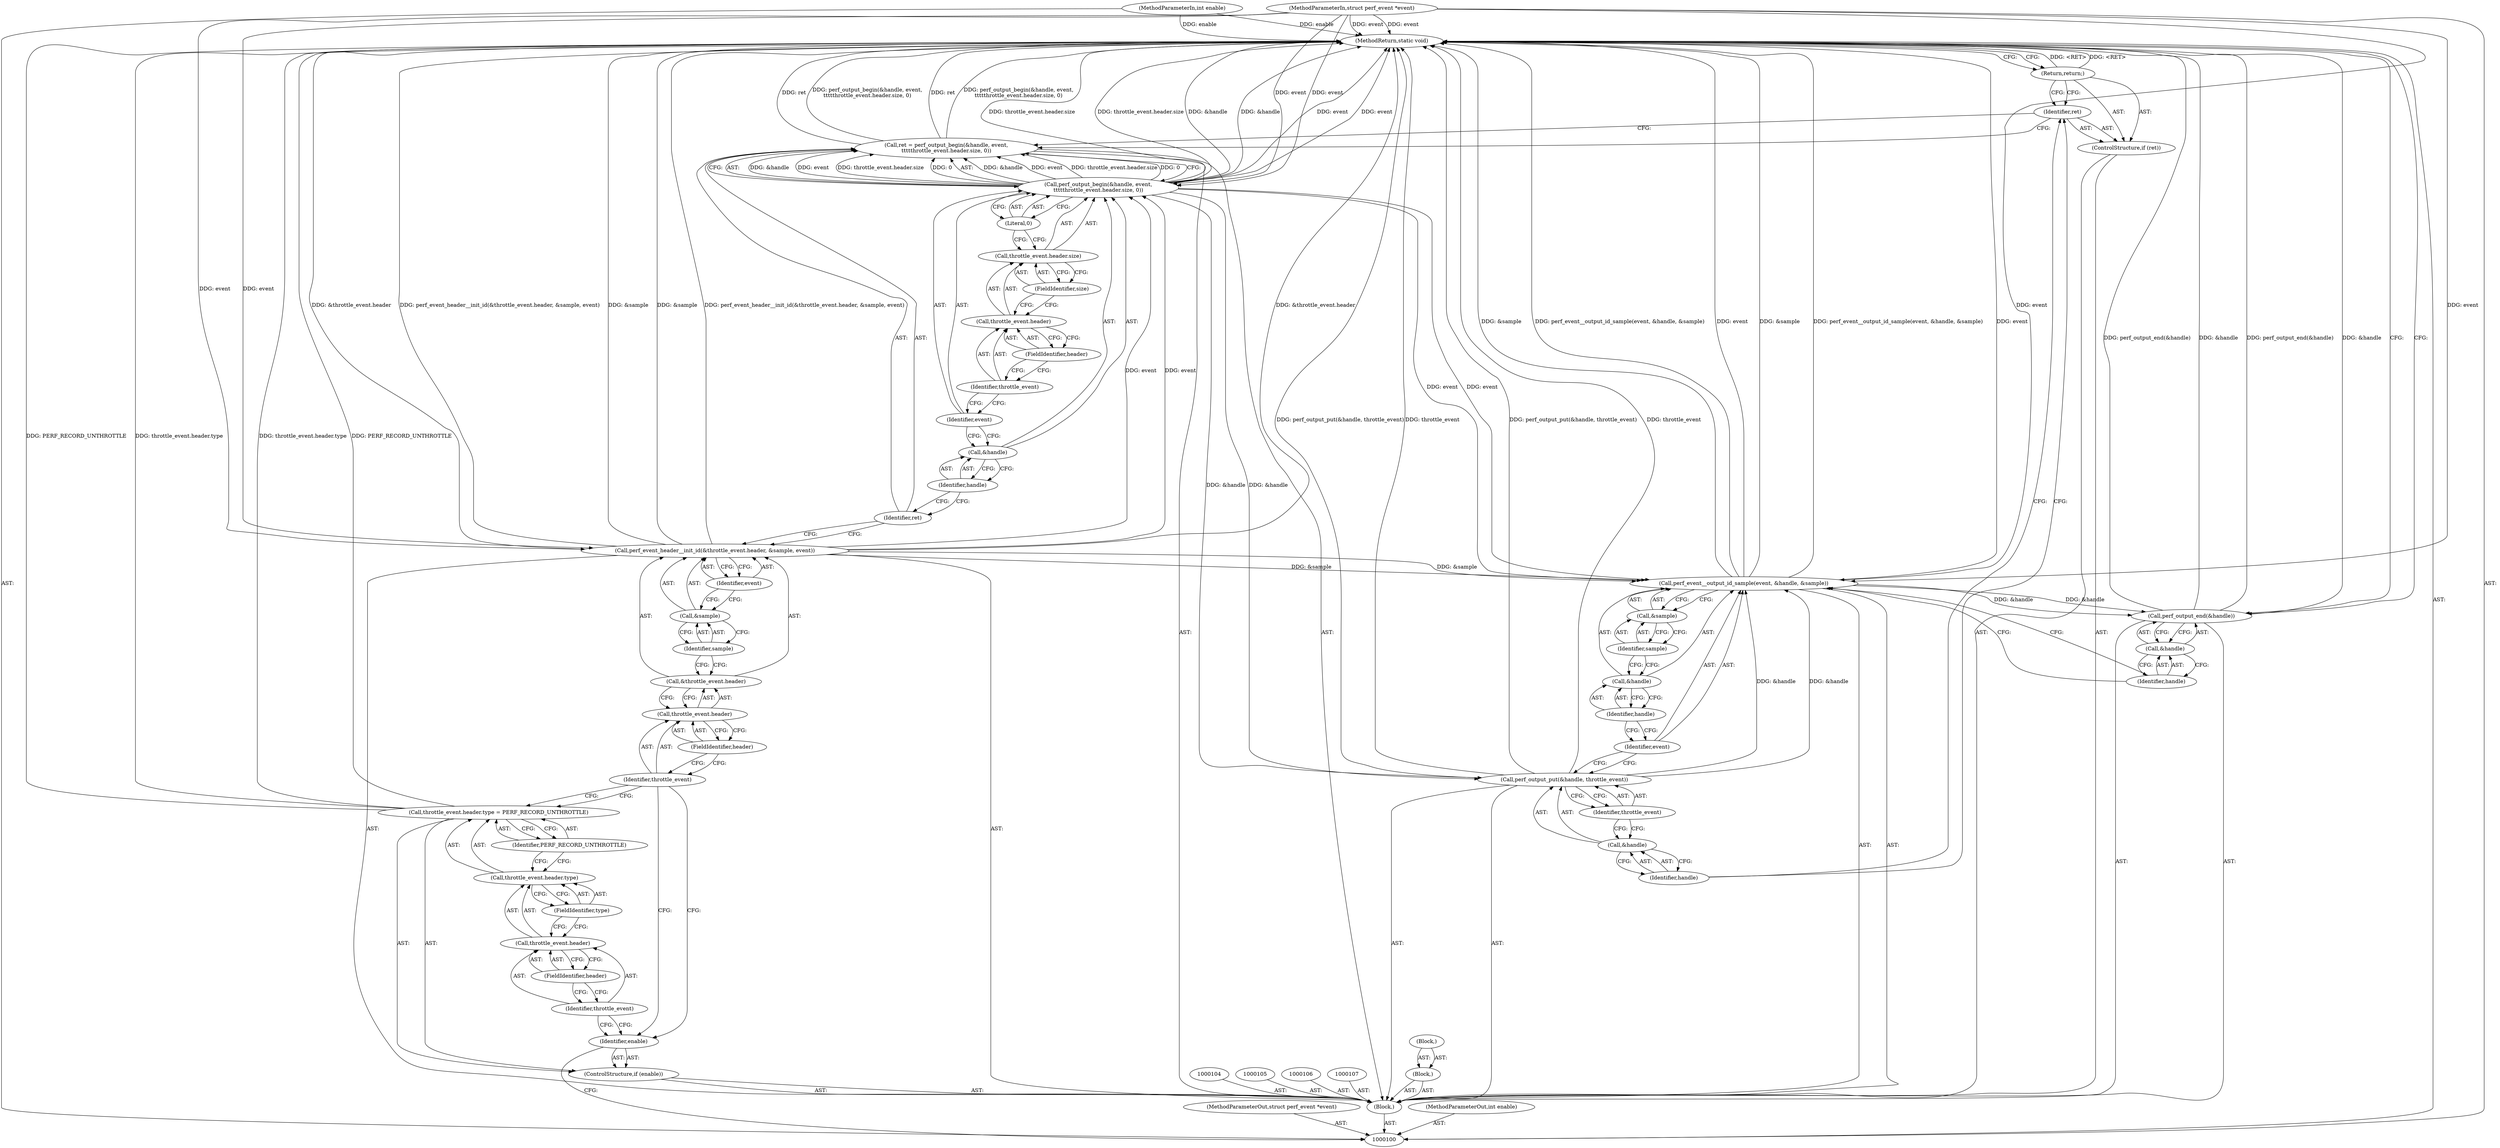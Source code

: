 digraph "0_linux_a8b0ca17b80e92faab46ee7179ba9e99ccb61233_63" {
"1000155" [label="(MethodReturn,static void)"];
"1000101" [label="(MethodParameterIn,struct perf_event *event)"];
"1000206" [label="(MethodParameterOut,struct perf_event *event)"];
"1000102" [label="(MethodParameterIn,int enable)"];
"1000207" [label="(MethodParameterOut,int enable)"];
"1000108" [label="(Block,)"];
"1000109" [label="(Block,)"];
"1000103" [label="(Block,)"];
"1000110" [label="(ControlStructure,if (enable))"];
"1000111" [label="(Identifier,enable)"];
"1000116" [label="(FieldIdentifier,header)"];
"1000112" [label="(Call,throttle_event.header.type = PERF_RECORD_UNTHROTTLE)"];
"1000113" [label="(Call,throttle_event.header.type)"];
"1000114" [label="(Call,throttle_event.header)"];
"1000115" [label="(Identifier,throttle_event)"];
"1000117" [label="(FieldIdentifier,type)"];
"1000118" [label="(Identifier,PERF_RECORD_UNTHROTTLE)"];
"1000119" [label="(Call,perf_event_header__init_id(&throttle_event.header, &sample, event))"];
"1000120" [label="(Call,&throttle_event.header)"];
"1000121" [label="(Call,throttle_event.header)"];
"1000122" [label="(Identifier,throttle_event)"];
"1000123" [label="(FieldIdentifier,header)"];
"1000124" [label="(Call,&sample)"];
"1000125" [label="(Identifier,sample)"];
"1000126" [label="(Identifier,event)"];
"1000127" [label="(Call,ret = perf_output_begin(&handle, event,\n\t\t\t\tthrottle_event.header.size, 0))"];
"1000128" [label="(Identifier,ret)"];
"1000130" [label="(Call,&handle)"];
"1000131" [label="(Identifier,handle)"];
"1000132" [label="(Identifier,event)"];
"1000129" [label="(Call,perf_output_begin(&handle, event,\n\t\t\t\tthrottle_event.header.size, 0))"];
"1000136" [label="(FieldIdentifier,header)"];
"1000137" [label="(FieldIdentifier,size)"];
"1000138" [label="(Literal,0)"];
"1000133" [label="(Call,throttle_event.header.size)"];
"1000134" [label="(Call,throttle_event.header)"];
"1000135" [label="(Identifier,throttle_event)"];
"1000139" [label="(ControlStructure,if (ret))"];
"1000140" [label="(Identifier,ret)"];
"1000141" [label="(Return,return;)"];
"1000142" [label="(Call,perf_output_put(&handle, throttle_event))"];
"1000143" [label="(Call,&handle)"];
"1000144" [label="(Identifier,handle)"];
"1000145" [label="(Identifier,throttle_event)"];
"1000146" [label="(Call,perf_event__output_id_sample(event, &handle, &sample))"];
"1000147" [label="(Identifier,event)"];
"1000148" [label="(Call,&handle)"];
"1000149" [label="(Identifier,handle)"];
"1000150" [label="(Call,&sample)"];
"1000151" [label="(Identifier,sample)"];
"1000152" [label="(Call,perf_output_end(&handle))"];
"1000153" [label="(Call,&handle)"];
"1000154" [label="(Identifier,handle)"];
"1000155" -> "1000100"  [label="AST: "];
"1000155" -> "1000141"  [label="CFG: "];
"1000155" -> "1000152"  [label="CFG: "];
"1000129" -> "1000155"  [label="DDG: &handle"];
"1000129" -> "1000155"  [label="DDG: event"];
"1000129" -> "1000155"  [label="DDG: throttle_event.header.size"];
"1000142" -> "1000155"  [label="DDG: perf_output_put(&handle, throttle_event)"];
"1000142" -> "1000155"  [label="DDG: throttle_event"];
"1000152" -> "1000155"  [label="DDG: perf_output_end(&handle)"];
"1000152" -> "1000155"  [label="DDG: &handle"];
"1000127" -> "1000155"  [label="DDG: perf_output_begin(&handle, event,\n\t\t\t\tthrottle_event.header.size, 0)"];
"1000127" -> "1000155"  [label="DDG: ret"];
"1000112" -> "1000155"  [label="DDG: PERF_RECORD_UNTHROTTLE"];
"1000112" -> "1000155"  [label="DDG: throttle_event.header.type"];
"1000146" -> "1000155"  [label="DDG: &sample"];
"1000146" -> "1000155"  [label="DDG: perf_event__output_id_sample(event, &handle, &sample)"];
"1000146" -> "1000155"  [label="DDG: event"];
"1000119" -> "1000155"  [label="DDG: perf_event_header__init_id(&throttle_event.header, &sample, event)"];
"1000119" -> "1000155"  [label="DDG: &sample"];
"1000119" -> "1000155"  [label="DDG: &throttle_event.header"];
"1000102" -> "1000155"  [label="DDG: enable"];
"1000101" -> "1000155"  [label="DDG: event"];
"1000141" -> "1000155"  [label="DDG: <RET>"];
"1000101" -> "1000100"  [label="AST: "];
"1000101" -> "1000155"  [label="DDG: event"];
"1000101" -> "1000119"  [label="DDG: event"];
"1000101" -> "1000129"  [label="DDG: event"];
"1000101" -> "1000146"  [label="DDG: event"];
"1000206" -> "1000100"  [label="AST: "];
"1000102" -> "1000100"  [label="AST: "];
"1000102" -> "1000155"  [label="DDG: enable"];
"1000207" -> "1000100"  [label="AST: "];
"1000108" -> "1000103"  [label="AST: "];
"1000109" -> "1000108"  [label="AST: "];
"1000109" -> "1000108"  [label="AST: "];
"1000103" -> "1000100"  [label="AST: "];
"1000104" -> "1000103"  [label="AST: "];
"1000105" -> "1000103"  [label="AST: "];
"1000106" -> "1000103"  [label="AST: "];
"1000107" -> "1000103"  [label="AST: "];
"1000108" -> "1000103"  [label="AST: "];
"1000110" -> "1000103"  [label="AST: "];
"1000119" -> "1000103"  [label="AST: "];
"1000127" -> "1000103"  [label="AST: "];
"1000139" -> "1000103"  [label="AST: "];
"1000142" -> "1000103"  [label="AST: "];
"1000146" -> "1000103"  [label="AST: "];
"1000152" -> "1000103"  [label="AST: "];
"1000110" -> "1000103"  [label="AST: "];
"1000111" -> "1000110"  [label="AST: "];
"1000112" -> "1000110"  [label="AST: "];
"1000111" -> "1000110"  [label="AST: "];
"1000111" -> "1000100"  [label="CFG: "];
"1000115" -> "1000111"  [label="CFG: "];
"1000122" -> "1000111"  [label="CFG: "];
"1000116" -> "1000114"  [label="AST: "];
"1000116" -> "1000115"  [label="CFG: "];
"1000114" -> "1000116"  [label="CFG: "];
"1000112" -> "1000110"  [label="AST: "];
"1000112" -> "1000118"  [label="CFG: "];
"1000113" -> "1000112"  [label="AST: "];
"1000118" -> "1000112"  [label="AST: "];
"1000122" -> "1000112"  [label="CFG: "];
"1000112" -> "1000155"  [label="DDG: PERF_RECORD_UNTHROTTLE"];
"1000112" -> "1000155"  [label="DDG: throttle_event.header.type"];
"1000113" -> "1000112"  [label="AST: "];
"1000113" -> "1000117"  [label="CFG: "];
"1000114" -> "1000113"  [label="AST: "];
"1000117" -> "1000113"  [label="AST: "];
"1000118" -> "1000113"  [label="CFG: "];
"1000114" -> "1000113"  [label="AST: "];
"1000114" -> "1000116"  [label="CFG: "];
"1000115" -> "1000114"  [label="AST: "];
"1000116" -> "1000114"  [label="AST: "];
"1000117" -> "1000114"  [label="CFG: "];
"1000115" -> "1000114"  [label="AST: "];
"1000115" -> "1000111"  [label="CFG: "];
"1000116" -> "1000115"  [label="CFG: "];
"1000117" -> "1000113"  [label="AST: "];
"1000117" -> "1000114"  [label="CFG: "];
"1000113" -> "1000117"  [label="CFG: "];
"1000118" -> "1000112"  [label="AST: "];
"1000118" -> "1000113"  [label="CFG: "];
"1000112" -> "1000118"  [label="CFG: "];
"1000119" -> "1000103"  [label="AST: "];
"1000119" -> "1000126"  [label="CFG: "];
"1000120" -> "1000119"  [label="AST: "];
"1000124" -> "1000119"  [label="AST: "];
"1000126" -> "1000119"  [label="AST: "];
"1000128" -> "1000119"  [label="CFG: "];
"1000119" -> "1000155"  [label="DDG: perf_event_header__init_id(&throttle_event.header, &sample, event)"];
"1000119" -> "1000155"  [label="DDG: &sample"];
"1000119" -> "1000155"  [label="DDG: &throttle_event.header"];
"1000101" -> "1000119"  [label="DDG: event"];
"1000119" -> "1000129"  [label="DDG: event"];
"1000119" -> "1000146"  [label="DDG: &sample"];
"1000120" -> "1000119"  [label="AST: "];
"1000120" -> "1000121"  [label="CFG: "];
"1000121" -> "1000120"  [label="AST: "];
"1000125" -> "1000120"  [label="CFG: "];
"1000121" -> "1000120"  [label="AST: "];
"1000121" -> "1000123"  [label="CFG: "];
"1000122" -> "1000121"  [label="AST: "];
"1000123" -> "1000121"  [label="AST: "];
"1000120" -> "1000121"  [label="CFG: "];
"1000122" -> "1000121"  [label="AST: "];
"1000122" -> "1000112"  [label="CFG: "];
"1000122" -> "1000111"  [label="CFG: "];
"1000123" -> "1000122"  [label="CFG: "];
"1000123" -> "1000121"  [label="AST: "];
"1000123" -> "1000122"  [label="CFG: "];
"1000121" -> "1000123"  [label="CFG: "];
"1000124" -> "1000119"  [label="AST: "];
"1000124" -> "1000125"  [label="CFG: "];
"1000125" -> "1000124"  [label="AST: "];
"1000126" -> "1000124"  [label="CFG: "];
"1000125" -> "1000124"  [label="AST: "];
"1000125" -> "1000120"  [label="CFG: "];
"1000124" -> "1000125"  [label="CFG: "];
"1000126" -> "1000119"  [label="AST: "];
"1000126" -> "1000124"  [label="CFG: "];
"1000119" -> "1000126"  [label="CFG: "];
"1000127" -> "1000103"  [label="AST: "];
"1000127" -> "1000129"  [label="CFG: "];
"1000128" -> "1000127"  [label="AST: "];
"1000129" -> "1000127"  [label="AST: "];
"1000140" -> "1000127"  [label="CFG: "];
"1000127" -> "1000155"  [label="DDG: perf_output_begin(&handle, event,\n\t\t\t\tthrottle_event.header.size, 0)"];
"1000127" -> "1000155"  [label="DDG: ret"];
"1000129" -> "1000127"  [label="DDG: &handle"];
"1000129" -> "1000127"  [label="DDG: event"];
"1000129" -> "1000127"  [label="DDG: throttle_event.header.size"];
"1000129" -> "1000127"  [label="DDG: 0"];
"1000128" -> "1000127"  [label="AST: "];
"1000128" -> "1000119"  [label="CFG: "];
"1000131" -> "1000128"  [label="CFG: "];
"1000130" -> "1000129"  [label="AST: "];
"1000130" -> "1000131"  [label="CFG: "];
"1000131" -> "1000130"  [label="AST: "];
"1000132" -> "1000130"  [label="CFG: "];
"1000131" -> "1000130"  [label="AST: "];
"1000131" -> "1000128"  [label="CFG: "];
"1000130" -> "1000131"  [label="CFG: "];
"1000132" -> "1000129"  [label="AST: "];
"1000132" -> "1000130"  [label="CFG: "];
"1000135" -> "1000132"  [label="CFG: "];
"1000129" -> "1000127"  [label="AST: "];
"1000129" -> "1000138"  [label="CFG: "];
"1000130" -> "1000129"  [label="AST: "];
"1000132" -> "1000129"  [label="AST: "];
"1000133" -> "1000129"  [label="AST: "];
"1000138" -> "1000129"  [label="AST: "];
"1000127" -> "1000129"  [label="CFG: "];
"1000129" -> "1000155"  [label="DDG: &handle"];
"1000129" -> "1000155"  [label="DDG: event"];
"1000129" -> "1000155"  [label="DDG: throttle_event.header.size"];
"1000129" -> "1000127"  [label="DDG: &handle"];
"1000129" -> "1000127"  [label="DDG: event"];
"1000129" -> "1000127"  [label="DDG: throttle_event.header.size"];
"1000129" -> "1000127"  [label="DDG: 0"];
"1000119" -> "1000129"  [label="DDG: event"];
"1000101" -> "1000129"  [label="DDG: event"];
"1000129" -> "1000142"  [label="DDG: &handle"];
"1000129" -> "1000146"  [label="DDG: event"];
"1000136" -> "1000134"  [label="AST: "];
"1000136" -> "1000135"  [label="CFG: "];
"1000134" -> "1000136"  [label="CFG: "];
"1000137" -> "1000133"  [label="AST: "];
"1000137" -> "1000134"  [label="CFG: "];
"1000133" -> "1000137"  [label="CFG: "];
"1000138" -> "1000129"  [label="AST: "];
"1000138" -> "1000133"  [label="CFG: "];
"1000129" -> "1000138"  [label="CFG: "];
"1000133" -> "1000129"  [label="AST: "];
"1000133" -> "1000137"  [label="CFG: "];
"1000134" -> "1000133"  [label="AST: "];
"1000137" -> "1000133"  [label="AST: "];
"1000138" -> "1000133"  [label="CFG: "];
"1000134" -> "1000133"  [label="AST: "];
"1000134" -> "1000136"  [label="CFG: "];
"1000135" -> "1000134"  [label="AST: "];
"1000136" -> "1000134"  [label="AST: "];
"1000137" -> "1000134"  [label="CFG: "];
"1000135" -> "1000134"  [label="AST: "];
"1000135" -> "1000132"  [label="CFG: "];
"1000136" -> "1000135"  [label="CFG: "];
"1000139" -> "1000103"  [label="AST: "];
"1000140" -> "1000139"  [label="AST: "];
"1000141" -> "1000139"  [label="AST: "];
"1000140" -> "1000139"  [label="AST: "];
"1000140" -> "1000127"  [label="CFG: "];
"1000141" -> "1000140"  [label="CFG: "];
"1000144" -> "1000140"  [label="CFG: "];
"1000141" -> "1000139"  [label="AST: "];
"1000141" -> "1000140"  [label="CFG: "];
"1000155" -> "1000141"  [label="CFG: "];
"1000141" -> "1000155"  [label="DDG: <RET>"];
"1000142" -> "1000103"  [label="AST: "];
"1000142" -> "1000145"  [label="CFG: "];
"1000143" -> "1000142"  [label="AST: "];
"1000145" -> "1000142"  [label="AST: "];
"1000147" -> "1000142"  [label="CFG: "];
"1000142" -> "1000155"  [label="DDG: perf_output_put(&handle, throttle_event)"];
"1000142" -> "1000155"  [label="DDG: throttle_event"];
"1000129" -> "1000142"  [label="DDG: &handle"];
"1000142" -> "1000146"  [label="DDG: &handle"];
"1000143" -> "1000142"  [label="AST: "];
"1000143" -> "1000144"  [label="CFG: "];
"1000144" -> "1000143"  [label="AST: "];
"1000145" -> "1000143"  [label="CFG: "];
"1000144" -> "1000143"  [label="AST: "];
"1000144" -> "1000140"  [label="CFG: "];
"1000143" -> "1000144"  [label="CFG: "];
"1000145" -> "1000142"  [label="AST: "];
"1000145" -> "1000143"  [label="CFG: "];
"1000142" -> "1000145"  [label="CFG: "];
"1000146" -> "1000103"  [label="AST: "];
"1000146" -> "1000150"  [label="CFG: "];
"1000147" -> "1000146"  [label="AST: "];
"1000148" -> "1000146"  [label="AST: "];
"1000150" -> "1000146"  [label="AST: "];
"1000154" -> "1000146"  [label="CFG: "];
"1000146" -> "1000155"  [label="DDG: &sample"];
"1000146" -> "1000155"  [label="DDG: perf_event__output_id_sample(event, &handle, &sample)"];
"1000146" -> "1000155"  [label="DDG: event"];
"1000129" -> "1000146"  [label="DDG: event"];
"1000101" -> "1000146"  [label="DDG: event"];
"1000142" -> "1000146"  [label="DDG: &handle"];
"1000119" -> "1000146"  [label="DDG: &sample"];
"1000146" -> "1000152"  [label="DDG: &handle"];
"1000147" -> "1000146"  [label="AST: "];
"1000147" -> "1000142"  [label="CFG: "];
"1000149" -> "1000147"  [label="CFG: "];
"1000148" -> "1000146"  [label="AST: "];
"1000148" -> "1000149"  [label="CFG: "];
"1000149" -> "1000148"  [label="AST: "];
"1000151" -> "1000148"  [label="CFG: "];
"1000149" -> "1000148"  [label="AST: "];
"1000149" -> "1000147"  [label="CFG: "];
"1000148" -> "1000149"  [label="CFG: "];
"1000150" -> "1000146"  [label="AST: "];
"1000150" -> "1000151"  [label="CFG: "];
"1000151" -> "1000150"  [label="AST: "];
"1000146" -> "1000150"  [label="CFG: "];
"1000151" -> "1000150"  [label="AST: "];
"1000151" -> "1000148"  [label="CFG: "];
"1000150" -> "1000151"  [label="CFG: "];
"1000152" -> "1000103"  [label="AST: "];
"1000152" -> "1000153"  [label="CFG: "];
"1000153" -> "1000152"  [label="AST: "];
"1000155" -> "1000152"  [label="CFG: "];
"1000152" -> "1000155"  [label="DDG: perf_output_end(&handle)"];
"1000152" -> "1000155"  [label="DDG: &handle"];
"1000146" -> "1000152"  [label="DDG: &handle"];
"1000153" -> "1000152"  [label="AST: "];
"1000153" -> "1000154"  [label="CFG: "];
"1000154" -> "1000153"  [label="AST: "];
"1000152" -> "1000153"  [label="CFG: "];
"1000154" -> "1000153"  [label="AST: "];
"1000154" -> "1000146"  [label="CFG: "];
"1000153" -> "1000154"  [label="CFG: "];
}
